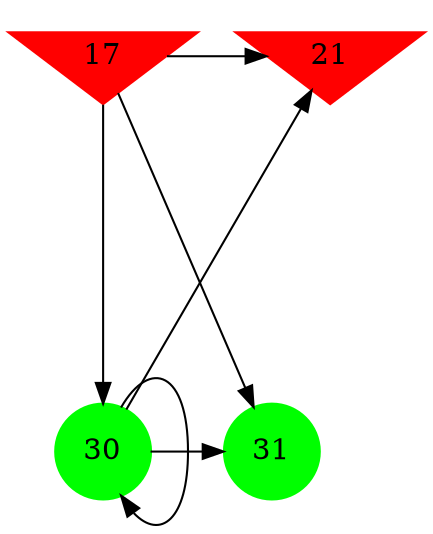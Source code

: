 digraph brain {
	ranksep=2.0;
	17 [shape=invtriangle,style=filled,color=red];
	21 [shape=invtriangle,style=filled,color=red];
	30 [shape=circle,style=filled,color=green];
	31 [shape=circle,style=filled,color=green];
	30	->	31;
	30	->	21;
	30	->	30;
	17	->	31;
	17	->	21;
	17	->	30;
	{ rank=same; 17; 21; }
	{ rank=same; }
	{ rank=same; 30; 31; }
}
